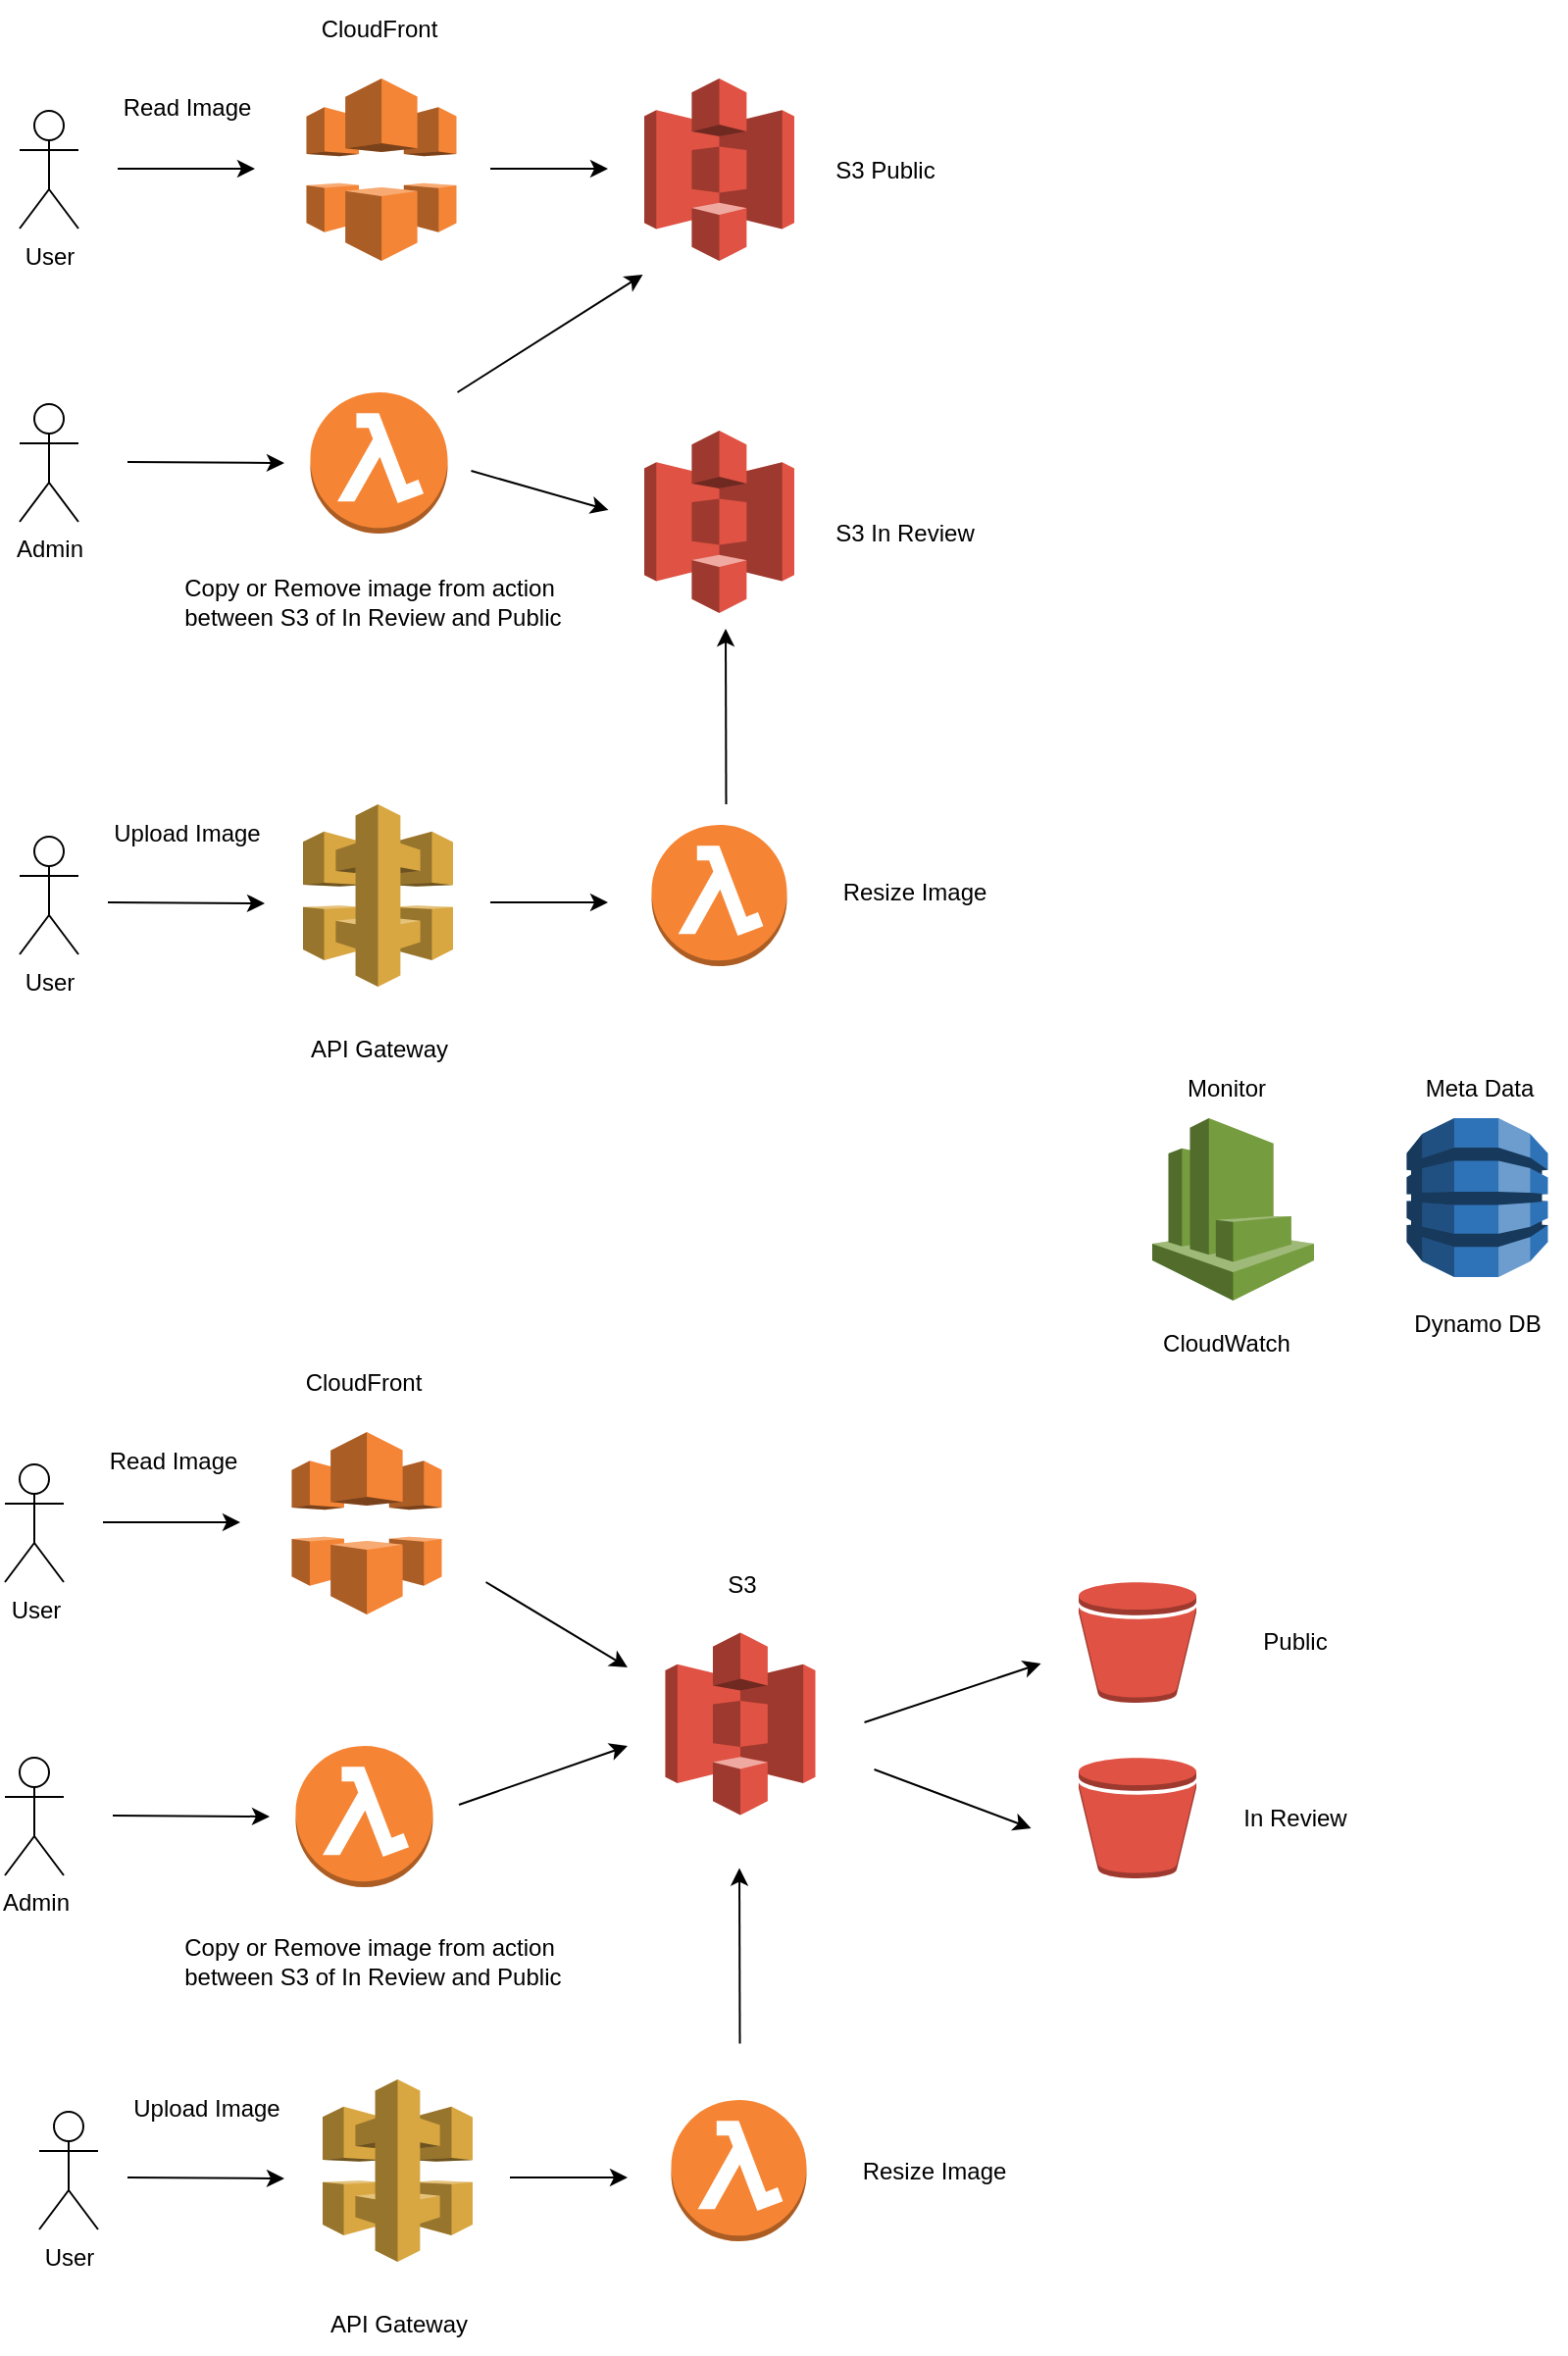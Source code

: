 <mxfile version="21.7.2" type="github">
  <diagram name="Page-1" id="Hr2RtcKhyDHUeB_40bp3">
    <mxGraphModel dx="1316" dy="1042" grid="1" gridSize="10" guides="1" tooltips="1" connect="1" arrows="1" fold="1" page="1" pageScale="1" pageWidth="850" pageHeight="1100" math="0" shadow="0">
      <root>
        <mxCell id="0" />
        <mxCell id="1" parent="0" />
        <mxCell id="n1CQJEEDBxQEsBh69DtY-2" value="" style="outlineConnect=0;dashed=0;verticalLabelPosition=bottom;verticalAlign=top;align=center;html=1;shape=mxgraph.aws3.lambda_function;fillColor=#F58534;gradientColor=none;" parent="1" vertex="1">
          <mxGeometry x="372.25" y="480.5" width="69" height="72" as="geometry" />
        </mxCell>
        <mxCell id="n1CQJEEDBxQEsBh69DtY-5" value="" style="outlineConnect=0;dashed=0;verticalLabelPosition=bottom;verticalAlign=top;align=center;html=1;shape=mxgraph.aws3.cloudfront;fillColor=#F58536;gradientColor=none;" parent="1" vertex="1">
          <mxGeometry x="196.25" y="100" width="76.5" height="93" as="geometry" />
        </mxCell>
        <mxCell id="n1CQJEEDBxQEsBh69DtY-7" value="" style="outlineConnect=0;dashed=0;verticalLabelPosition=bottom;verticalAlign=top;align=center;html=1;shape=mxgraph.aws3.s3;fillColor=#E05243;gradientColor=none;" parent="1" vertex="1">
          <mxGeometry x="368.5" y="279.5" width="76.5" height="93" as="geometry" />
        </mxCell>
        <mxCell id="n1CQJEEDBxQEsBh69DtY-9" value="Resize Image" style="text;html=1;align=center;verticalAlign=middle;resizable=0;points=[];autosize=1;strokeColor=none;fillColor=none;" parent="1" vertex="1">
          <mxGeometry x="455.75" y="500" width="100" height="30" as="geometry" />
        </mxCell>
        <mxCell id="n1CQJEEDBxQEsBh69DtY-11" value="Read Image" style="text;html=1;align=center;verticalAlign=middle;resizable=0;points=[];autosize=1;strokeColor=none;fillColor=none;" parent="1" vertex="1">
          <mxGeometry x="90" y="100" width="90" height="30" as="geometry" />
        </mxCell>
        <mxCell id="n1CQJEEDBxQEsBh69DtY-12" value="User" style="shape=umlActor;verticalLabelPosition=bottom;verticalAlign=top;html=1;outlineConnect=0;" parent="1" vertex="1">
          <mxGeometry x="50" y="486.5" width="30" height="60" as="geometry" />
        </mxCell>
        <mxCell id="n1CQJEEDBxQEsBh69DtY-15" value="CloudFront" style="text;html=1;align=center;verticalAlign=middle;resizable=0;points=[];autosize=1;strokeColor=none;fillColor=none;" parent="1" vertex="1">
          <mxGeometry x="192.75" y="60" width="80" height="30" as="geometry" />
        </mxCell>
        <mxCell id="n1CQJEEDBxQEsBh69DtY-17" value="S3 Public" style="text;html=1;align=center;verticalAlign=middle;resizable=0;points=[];autosize=1;strokeColor=none;fillColor=none;" parent="1" vertex="1">
          <mxGeometry x="455.75" y="131.5" width="70" height="30" as="geometry" />
        </mxCell>
        <mxCell id="n1CQJEEDBxQEsBh69DtY-18" value="" style="outlineConnect=0;dashed=0;verticalLabelPosition=bottom;verticalAlign=top;align=center;html=1;shape=mxgraph.aws3.api_gateway;fillColor=#D9A741;gradientColor=none;" parent="1" vertex="1">
          <mxGeometry x="194.5" y="470" width="76.5" height="93" as="geometry" />
        </mxCell>
        <mxCell id="n1CQJEEDBxQEsBh69DtY-19" value="API Gateway" style="text;html=1;align=center;verticalAlign=middle;resizable=0;points=[];autosize=1;strokeColor=none;fillColor=none;" parent="1" vertex="1">
          <mxGeometry x="187.75" y="580" width="90" height="30" as="geometry" />
        </mxCell>
        <mxCell id="n1CQJEEDBxQEsBh69DtY-24" value="Upload Image" style="text;html=1;align=center;verticalAlign=middle;resizable=0;points=[];autosize=1;strokeColor=none;fillColor=none;" parent="1" vertex="1">
          <mxGeometry x="85" y="470" width="100" height="30" as="geometry" />
        </mxCell>
        <mxCell id="n1CQJEEDBxQEsBh69DtY-25" value="" style="outlineConnect=0;dashed=0;verticalLabelPosition=bottom;verticalAlign=top;align=center;html=1;shape=mxgraph.aws3.cloudwatch;fillColor=#759C3E;gradientColor=none;" parent="1" vertex="1">
          <mxGeometry x="627.5" y="630" width="82.5" height="93" as="geometry" />
        </mxCell>
        <mxCell id="n1CQJEEDBxQEsBh69DtY-26" value="CloudWatch" style="text;html=1;align=center;verticalAlign=middle;resizable=0;points=[];autosize=1;strokeColor=none;fillColor=none;" parent="1" vertex="1">
          <mxGeometry x="620" y="730" width="90" height="30" as="geometry" />
        </mxCell>
        <mxCell id="n1CQJEEDBxQEsBh69DtY-28" value="Monitor&lt;br&gt;" style="text;html=1;align=center;verticalAlign=middle;resizable=0;points=[];autosize=1;strokeColor=none;fillColor=none;" parent="1" vertex="1">
          <mxGeometry x="635" y="600" width="60" height="30" as="geometry" />
        </mxCell>
        <mxCell id="n1CQJEEDBxQEsBh69DtY-29" value="User" style="shape=umlActor;verticalLabelPosition=bottom;verticalAlign=top;html=1;outlineConnect=0;" parent="1" vertex="1">
          <mxGeometry x="50" y="116.5" width="30" height="60" as="geometry" />
        </mxCell>
        <mxCell id="zB1ALJJBzp2TRj6HRCjQ-2" value="" style="outlineConnect=0;dashed=0;verticalLabelPosition=bottom;verticalAlign=top;align=center;html=1;shape=mxgraph.aws3.dynamo_db;fillColor=#2E73B8;gradientColor=none;" parent="1" vertex="1">
          <mxGeometry x="757.25" y="630" width="72" height="81" as="geometry" />
        </mxCell>
        <mxCell id="zB1ALJJBzp2TRj6HRCjQ-3" value="Dynamo DB" style="text;html=1;align=center;verticalAlign=middle;resizable=0;points=[];autosize=1;strokeColor=none;fillColor=none;" parent="1" vertex="1">
          <mxGeometry x="748.25" y="720" width="90" height="30" as="geometry" />
        </mxCell>
        <mxCell id="zB1ALJJBzp2TRj6HRCjQ-5" value="Meta Data" style="text;html=1;align=center;verticalAlign=middle;resizable=0;points=[];autosize=1;strokeColor=none;fillColor=none;" parent="1" vertex="1">
          <mxGeometry x="753.75" y="600" width="80" height="30" as="geometry" />
        </mxCell>
        <mxCell id="Y1Ew_5oxsc8gn9YXY2a8-1" value="" style="outlineConnect=0;dashed=0;verticalLabelPosition=bottom;verticalAlign=top;align=center;html=1;shape=mxgraph.aws3.s3;fillColor=#E05243;gradientColor=none;" vertex="1" parent="1">
          <mxGeometry x="368.5" y="100" width="76.5" height="93" as="geometry" />
        </mxCell>
        <mxCell id="Y1Ew_5oxsc8gn9YXY2a8-3" value="S3 In Review" style="text;html=1;align=center;verticalAlign=middle;resizable=0;points=[];autosize=1;strokeColor=none;fillColor=none;" vertex="1" parent="1">
          <mxGeometry x="455.75" y="317" width="90" height="30" as="geometry" />
        </mxCell>
        <mxCell id="Y1Ew_5oxsc8gn9YXY2a8-4" value="Admin" style="shape=umlActor;verticalLabelPosition=bottom;verticalAlign=top;html=1;outlineConnect=0;" vertex="1" parent="1">
          <mxGeometry x="50" y="266" width="30" height="60" as="geometry" />
        </mxCell>
        <mxCell id="Y1Ew_5oxsc8gn9YXY2a8-6" value="" style="outlineConnect=0;dashed=0;verticalLabelPosition=bottom;verticalAlign=top;align=center;html=1;shape=mxgraph.aws3.lambda_function;fillColor=#F58534;gradientColor=none;" vertex="1" parent="1">
          <mxGeometry x="198.25" y="260" width="70" height="72" as="geometry" />
        </mxCell>
        <mxCell id="Y1Ew_5oxsc8gn9YXY2a8-13" value="Copy or Remove image from action&lt;br&gt;&amp;nbsp;between S3 of In Review and Public" style="text;html=1;align=center;verticalAlign=middle;resizable=0;points=[];autosize=1;strokeColor=none;fillColor=none;" vertex="1" parent="1">
          <mxGeometry x="118.25" y="347" width="220" height="40" as="geometry" />
        </mxCell>
        <mxCell id="Y1Ew_5oxsc8gn9YXY2a8-14" value="" style="edgeStyle=none;orthogonalLoop=1;jettySize=auto;html=1;rounded=0;" edge="1" parent="1">
          <mxGeometry width="100" relative="1" as="geometry">
            <mxPoint x="280.25" y="300" as="sourcePoint" />
            <mxPoint x="350.25" y="320" as="targetPoint" />
            <Array as="points" />
          </mxGeometry>
        </mxCell>
        <mxCell id="Y1Ew_5oxsc8gn9YXY2a8-15" value="" style="edgeStyle=none;orthogonalLoop=1;jettySize=auto;html=1;rounded=0;" edge="1" parent="1">
          <mxGeometry width="100" relative="1" as="geometry">
            <mxPoint x="290" y="146" as="sourcePoint" />
            <mxPoint x="350" y="146" as="targetPoint" />
            <Array as="points" />
          </mxGeometry>
        </mxCell>
        <mxCell id="Y1Ew_5oxsc8gn9YXY2a8-16" value="" style="edgeStyle=none;orthogonalLoop=1;jettySize=auto;html=1;rounded=0;" edge="1" parent="1">
          <mxGeometry width="100" relative="1" as="geometry">
            <mxPoint x="105" y="295.5" as="sourcePoint" />
            <mxPoint x="185" y="296" as="targetPoint" />
            <Array as="points" />
          </mxGeometry>
        </mxCell>
        <mxCell id="Y1Ew_5oxsc8gn9YXY2a8-17" value="" style="edgeStyle=none;orthogonalLoop=1;jettySize=auto;html=1;rounded=0;" edge="1" parent="1">
          <mxGeometry width="100" relative="1" as="geometry">
            <mxPoint x="100" y="146" as="sourcePoint" />
            <mxPoint x="170" y="146" as="targetPoint" />
            <Array as="points" />
          </mxGeometry>
        </mxCell>
        <mxCell id="Y1Ew_5oxsc8gn9YXY2a8-20" value="" style="edgeStyle=none;orthogonalLoop=1;jettySize=auto;html=1;rounded=0;" edge="1" parent="1">
          <mxGeometry width="100" relative="1" as="geometry">
            <mxPoint x="410.25" y="470" as="sourcePoint" />
            <mxPoint x="410" y="380.5" as="targetPoint" />
            <Array as="points" />
          </mxGeometry>
        </mxCell>
        <mxCell id="Y1Ew_5oxsc8gn9YXY2a8-21" value="" style="edgeStyle=none;orthogonalLoop=1;jettySize=auto;html=1;rounded=0;" edge="1" parent="1">
          <mxGeometry width="100" relative="1" as="geometry">
            <mxPoint x="290" y="520" as="sourcePoint" />
            <mxPoint x="350" y="520" as="targetPoint" />
            <Array as="points" />
          </mxGeometry>
        </mxCell>
        <mxCell id="Y1Ew_5oxsc8gn9YXY2a8-22" value="" style="edgeStyle=none;orthogonalLoop=1;jettySize=auto;html=1;rounded=0;" edge="1" parent="1">
          <mxGeometry width="100" relative="1" as="geometry">
            <mxPoint x="95" y="520" as="sourcePoint" />
            <mxPoint x="175" y="520.5" as="targetPoint" />
            <Array as="points" />
          </mxGeometry>
        </mxCell>
        <mxCell id="Y1Ew_5oxsc8gn9YXY2a8-23" value="" style="edgeStyle=none;orthogonalLoop=1;jettySize=auto;html=1;rounded=0;" edge="1" parent="1">
          <mxGeometry width="100" relative="1" as="geometry">
            <mxPoint x="273.25" y="260" as="sourcePoint" />
            <mxPoint x="367.75" y="200" as="targetPoint" />
            <Array as="points" />
          </mxGeometry>
        </mxCell>
        <mxCell id="Y1Ew_5oxsc8gn9YXY2a8-24" value="" style="outlineConnect=0;dashed=0;verticalLabelPosition=bottom;verticalAlign=top;align=center;html=1;shape=mxgraph.aws3.lambda_function;fillColor=#F58534;gradientColor=none;" vertex="1" parent="1">
          <mxGeometry x="382.25" y="1130.5" width="69" height="72" as="geometry" />
        </mxCell>
        <mxCell id="Y1Ew_5oxsc8gn9YXY2a8-25" value="" style="outlineConnect=0;dashed=0;verticalLabelPosition=bottom;verticalAlign=top;align=center;html=1;shape=mxgraph.aws3.cloudfront;fillColor=#F58536;gradientColor=none;" vertex="1" parent="1">
          <mxGeometry x="188.75" y="790" width="76.5" height="93" as="geometry" />
        </mxCell>
        <mxCell id="Y1Ew_5oxsc8gn9YXY2a8-26" value="" style="outlineConnect=0;dashed=0;verticalLabelPosition=bottom;verticalAlign=top;align=center;html=1;shape=mxgraph.aws3.s3;fillColor=#E05243;gradientColor=none;" vertex="1" parent="1">
          <mxGeometry x="379.25" y="892.25" width="76.5" height="93" as="geometry" />
        </mxCell>
        <mxCell id="Y1Ew_5oxsc8gn9YXY2a8-27" value="Resize Image" style="text;html=1;align=center;verticalAlign=middle;resizable=0;points=[];autosize=1;strokeColor=none;fillColor=none;" vertex="1" parent="1">
          <mxGeometry x="465.75" y="1151.5" width="100" height="30" as="geometry" />
        </mxCell>
        <mxCell id="Y1Ew_5oxsc8gn9YXY2a8-28" value="Read Image" style="text;html=1;align=center;verticalAlign=middle;resizable=0;points=[];autosize=1;strokeColor=none;fillColor=none;" vertex="1" parent="1">
          <mxGeometry x="82.5" y="790" width="90" height="30" as="geometry" />
        </mxCell>
        <mxCell id="Y1Ew_5oxsc8gn9YXY2a8-29" value="User" style="shape=umlActor;verticalLabelPosition=bottom;verticalAlign=top;html=1;outlineConnect=0;" vertex="1" parent="1">
          <mxGeometry x="60" y="1136.5" width="30" height="60" as="geometry" />
        </mxCell>
        <mxCell id="Y1Ew_5oxsc8gn9YXY2a8-30" value="CloudFront" style="text;html=1;align=center;verticalAlign=middle;resizable=0;points=[];autosize=1;strokeColor=none;fillColor=none;" vertex="1" parent="1">
          <mxGeometry x="185.25" y="750" width="80" height="30" as="geometry" />
        </mxCell>
        <mxCell id="Y1Ew_5oxsc8gn9YXY2a8-31" value="Public" style="text;html=1;align=center;verticalAlign=middle;resizable=0;points=[];autosize=1;strokeColor=none;fillColor=none;" vertex="1" parent="1">
          <mxGeometry x="670" y="882.25" width="60" height="30" as="geometry" />
        </mxCell>
        <mxCell id="Y1Ew_5oxsc8gn9YXY2a8-32" value="" style="outlineConnect=0;dashed=0;verticalLabelPosition=bottom;verticalAlign=top;align=center;html=1;shape=mxgraph.aws3.api_gateway;fillColor=#D9A741;gradientColor=none;" vertex="1" parent="1">
          <mxGeometry x="204.5" y="1120" width="76.5" height="93" as="geometry" />
        </mxCell>
        <mxCell id="Y1Ew_5oxsc8gn9YXY2a8-33" value="API Gateway" style="text;html=1;align=center;verticalAlign=middle;resizable=0;points=[];autosize=1;strokeColor=none;fillColor=none;" vertex="1" parent="1">
          <mxGeometry x="197.75" y="1230" width="90" height="30" as="geometry" />
        </mxCell>
        <mxCell id="Y1Ew_5oxsc8gn9YXY2a8-34" value="Upload Image" style="text;html=1;align=center;verticalAlign=middle;resizable=0;points=[];autosize=1;strokeColor=none;fillColor=none;" vertex="1" parent="1">
          <mxGeometry x="95" y="1120" width="100" height="30" as="geometry" />
        </mxCell>
        <mxCell id="Y1Ew_5oxsc8gn9YXY2a8-35" value="User" style="shape=umlActor;verticalLabelPosition=bottom;verticalAlign=top;html=1;outlineConnect=0;" vertex="1" parent="1">
          <mxGeometry x="42.5" y="806.5" width="30" height="60" as="geometry" />
        </mxCell>
        <mxCell id="Y1Ew_5oxsc8gn9YXY2a8-37" value="S3" style="text;html=1;align=center;verticalAlign=middle;resizable=0;points=[];autosize=1;strokeColor=none;fillColor=none;" vertex="1" parent="1">
          <mxGeometry x="397.5" y="853" width="40" height="30" as="geometry" />
        </mxCell>
        <mxCell id="Y1Ew_5oxsc8gn9YXY2a8-38" value="Admin" style="shape=umlActor;verticalLabelPosition=bottom;verticalAlign=top;html=1;outlineConnect=0;" vertex="1" parent="1">
          <mxGeometry x="42.5" y="956" width="30" height="60" as="geometry" />
        </mxCell>
        <mxCell id="Y1Ew_5oxsc8gn9YXY2a8-39" value="" style="outlineConnect=0;dashed=0;verticalLabelPosition=bottom;verticalAlign=top;align=center;html=1;shape=mxgraph.aws3.lambda_function;fillColor=#F58534;gradientColor=none;" vertex="1" parent="1">
          <mxGeometry x="190.75" y="950" width="70" height="72" as="geometry" />
        </mxCell>
        <mxCell id="Y1Ew_5oxsc8gn9YXY2a8-42" value="" style="edgeStyle=none;orthogonalLoop=1;jettySize=auto;html=1;rounded=0;" edge="1" parent="1">
          <mxGeometry width="100" relative="1" as="geometry">
            <mxPoint x="287.75" y="866.5" as="sourcePoint" />
            <mxPoint x="360" y="910" as="targetPoint" />
            <Array as="points" />
          </mxGeometry>
        </mxCell>
        <mxCell id="Y1Ew_5oxsc8gn9YXY2a8-43" value="" style="edgeStyle=none;orthogonalLoop=1;jettySize=auto;html=1;rounded=0;" edge="1" parent="1">
          <mxGeometry width="100" relative="1" as="geometry">
            <mxPoint x="97.5" y="985.5" as="sourcePoint" />
            <mxPoint x="177.5" y="986" as="targetPoint" />
            <Array as="points" />
          </mxGeometry>
        </mxCell>
        <mxCell id="Y1Ew_5oxsc8gn9YXY2a8-44" value="" style="edgeStyle=none;orthogonalLoop=1;jettySize=auto;html=1;rounded=0;" edge="1" parent="1">
          <mxGeometry width="100" relative="1" as="geometry">
            <mxPoint x="92.5" y="836" as="sourcePoint" />
            <mxPoint x="162.5" y="836" as="targetPoint" />
            <Array as="points" />
          </mxGeometry>
        </mxCell>
        <mxCell id="Y1Ew_5oxsc8gn9YXY2a8-45" value="" style="edgeStyle=none;orthogonalLoop=1;jettySize=auto;html=1;rounded=0;" edge="1" parent="1">
          <mxGeometry width="100" relative="1" as="geometry">
            <mxPoint x="417.25" y="1101.75" as="sourcePoint" />
            <mxPoint x="417" y="1012.25" as="targetPoint" />
            <Array as="points" />
          </mxGeometry>
        </mxCell>
        <mxCell id="Y1Ew_5oxsc8gn9YXY2a8-46" value="" style="edgeStyle=none;orthogonalLoop=1;jettySize=auto;html=1;rounded=0;" edge="1" parent="1">
          <mxGeometry width="100" relative="1" as="geometry">
            <mxPoint x="300" y="1170" as="sourcePoint" />
            <mxPoint x="360" y="1170" as="targetPoint" />
            <Array as="points" />
          </mxGeometry>
        </mxCell>
        <mxCell id="Y1Ew_5oxsc8gn9YXY2a8-47" value="" style="edgeStyle=none;orthogonalLoop=1;jettySize=auto;html=1;rounded=0;" edge="1" parent="1">
          <mxGeometry width="100" relative="1" as="geometry">
            <mxPoint x="105" y="1170" as="sourcePoint" />
            <mxPoint x="185" y="1170.5" as="targetPoint" />
            <Array as="points" />
          </mxGeometry>
        </mxCell>
        <mxCell id="Y1Ew_5oxsc8gn9YXY2a8-48" value="" style="edgeStyle=none;orthogonalLoop=1;jettySize=auto;html=1;rounded=0;" edge="1" parent="1">
          <mxGeometry width="100" relative="1" as="geometry">
            <mxPoint x="274" y="980" as="sourcePoint" />
            <mxPoint x="360" y="950" as="targetPoint" />
            <Array as="points" />
          </mxGeometry>
        </mxCell>
        <mxCell id="Y1Ew_5oxsc8gn9YXY2a8-49" value="" style="outlineConnect=0;dashed=0;verticalLabelPosition=bottom;verticalAlign=top;align=center;html=1;shape=mxgraph.aws3.bucket;fillColor=#E05243;gradientColor=none;" vertex="1" parent="1">
          <mxGeometry x="590" y="866.5" width="60" height="61.5" as="geometry" />
        </mxCell>
        <mxCell id="Y1Ew_5oxsc8gn9YXY2a8-50" value="" style="edgeStyle=none;orthogonalLoop=1;jettySize=auto;html=1;rounded=0;" edge="1" parent="1">
          <mxGeometry width="100" relative="1" as="geometry">
            <mxPoint x="480.75" y="938" as="sourcePoint" />
            <mxPoint x="570.75" y="908" as="targetPoint" />
            <Array as="points" />
          </mxGeometry>
        </mxCell>
        <mxCell id="Y1Ew_5oxsc8gn9YXY2a8-51" value="In Review" style="text;html=1;align=center;verticalAlign=middle;resizable=0;points=[];autosize=1;strokeColor=none;fillColor=none;" vertex="1" parent="1">
          <mxGeometry x="660" y="971.75" width="80" height="30" as="geometry" />
        </mxCell>
        <mxCell id="Y1Ew_5oxsc8gn9YXY2a8-52" value="" style="outlineConnect=0;dashed=0;verticalLabelPosition=bottom;verticalAlign=top;align=center;html=1;shape=mxgraph.aws3.bucket;fillColor=#E05243;gradientColor=none;" vertex="1" parent="1">
          <mxGeometry x="590" y="956" width="60" height="61.5" as="geometry" />
        </mxCell>
        <mxCell id="Y1Ew_5oxsc8gn9YXY2a8-53" value="" style="edgeStyle=none;orthogonalLoop=1;jettySize=auto;html=1;rounded=0;" edge="1" parent="1">
          <mxGeometry width="100" relative="1" as="geometry">
            <mxPoint x="485.75" y="962" as="sourcePoint" />
            <mxPoint x="565.75" y="992" as="targetPoint" />
            <Array as="points" />
          </mxGeometry>
        </mxCell>
        <mxCell id="Y1Ew_5oxsc8gn9YXY2a8-54" value="Copy or Remove image from action&lt;br&gt;&amp;nbsp;between S3 of In Review and Public" style="text;html=1;align=center;verticalAlign=middle;resizable=0;points=[];autosize=1;strokeColor=none;fillColor=none;" vertex="1" parent="1">
          <mxGeometry x="118.25" y="1040" width="220" height="40" as="geometry" />
        </mxCell>
      </root>
    </mxGraphModel>
  </diagram>
</mxfile>
